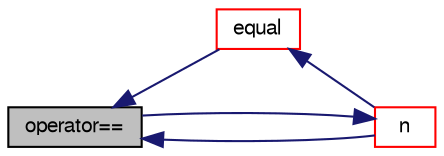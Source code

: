 digraph "operator=="
{
  bgcolor="transparent";
  edge [fontname="FreeSans",fontsize="10",labelfontname="FreeSans",labelfontsize="10"];
  node [fontname="FreeSans",fontsize="10",shape=record];
  rankdir="LR";
  Node2664 [label="operator==",height=0.2,width=0.4,color="black", fillcolor="grey75", style="filled", fontcolor="black"];
  Node2664 -> Node2665 [dir="back",color="midnightblue",fontsize="10",style="solid",fontname="FreeSans"];
  Node2665 [label="equal",height=0.2,width=0.4,color="red",URL="$a21486.html#ad695feda86288e4750653ee4b81106c1",tooltip="Same (like operator==) "];
  Node2665 -> Node2666 [dir="back",color="midnightblue",fontsize="10",style="solid",fontname="FreeSans"];
  Node2666 [label="n",height=0.2,width=0.4,color="red",URL="$a21486.html#ab24331228025b2f3342513002540803b"];
  Node2666 -> Node2664 [dir="back",color="midnightblue",fontsize="10",style="solid",fontname="FreeSans"];
  Node2664 -> Node2666 [dir="back",color="midnightblue",fontsize="10",style="solid",fontname="FreeSans"];
}

